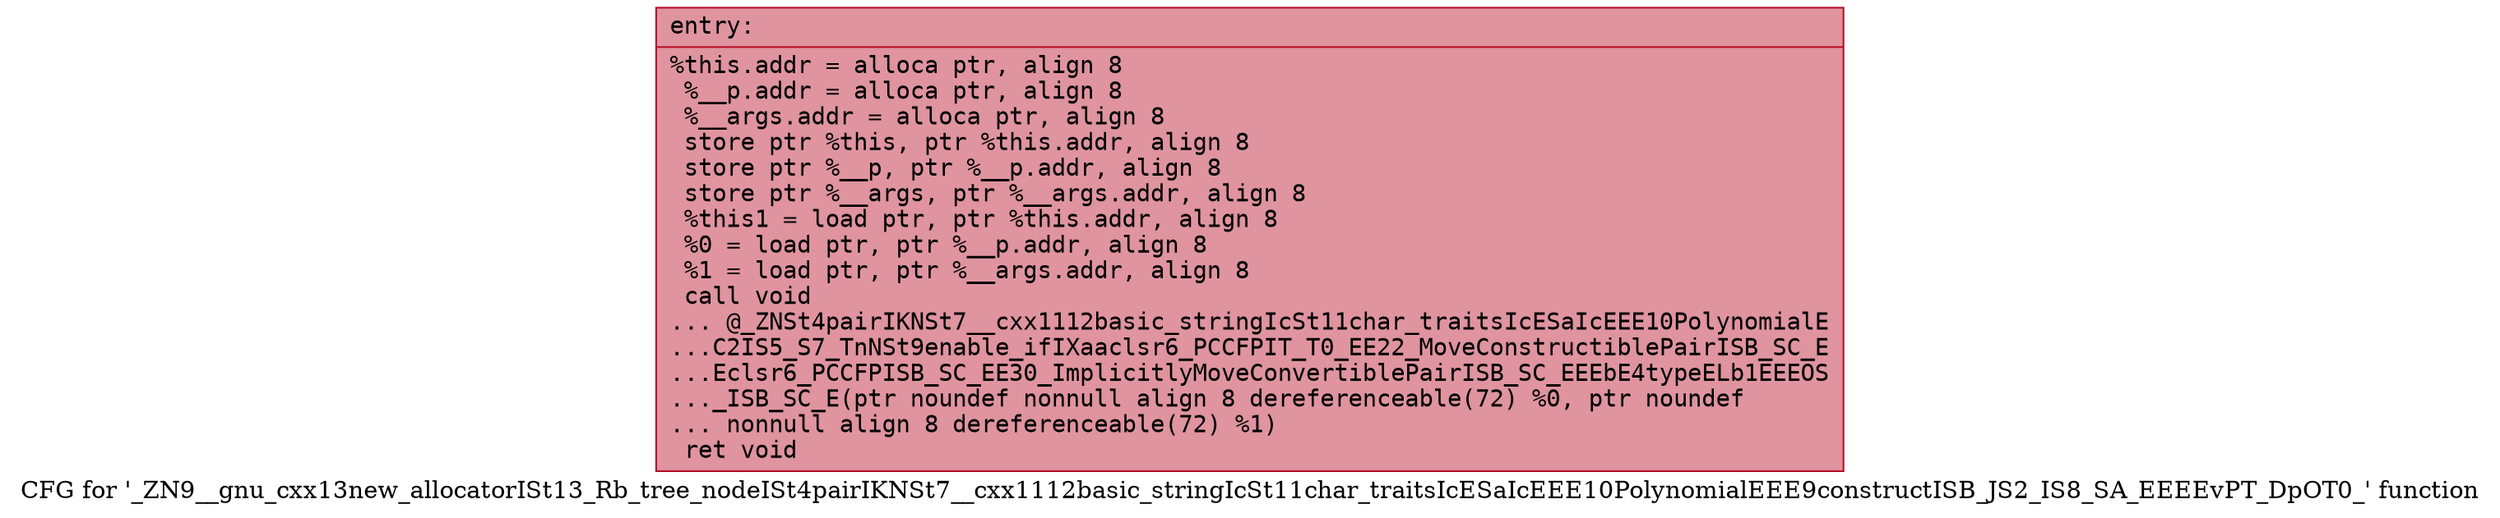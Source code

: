 digraph "CFG for '_ZN9__gnu_cxx13new_allocatorISt13_Rb_tree_nodeISt4pairIKNSt7__cxx1112basic_stringIcSt11char_traitsIcESaIcEEE10PolynomialEEE9constructISB_JS2_IS8_SA_EEEEvPT_DpOT0_' function" {
	label="CFG for '_ZN9__gnu_cxx13new_allocatorISt13_Rb_tree_nodeISt4pairIKNSt7__cxx1112basic_stringIcSt11char_traitsIcESaIcEEE10PolynomialEEE9constructISB_JS2_IS8_SA_EEEEvPT_DpOT0_' function";

	Node0x55dab4713d80 [shape=record,color="#b70d28ff", style=filled, fillcolor="#b70d2870" fontname="Courier",label="{entry:\l|  %this.addr = alloca ptr, align 8\l  %__p.addr = alloca ptr, align 8\l  %__args.addr = alloca ptr, align 8\l  store ptr %this, ptr %this.addr, align 8\l  store ptr %__p, ptr %__p.addr, align 8\l  store ptr %__args, ptr %__args.addr, align 8\l  %this1 = load ptr, ptr %this.addr, align 8\l  %0 = load ptr, ptr %__p.addr, align 8\l  %1 = load ptr, ptr %__args.addr, align 8\l  call void\l... @_ZNSt4pairIKNSt7__cxx1112basic_stringIcSt11char_traitsIcESaIcEEE10PolynomialE\l...C2IS5_S7_TnNSt9enable_ifIXaaclsr6_PCCFPIT_T0_EE22_MoveConstructiblePairISB_SC_E\l...Eclsr6_PCCFPISB_SC_EE30_ImplicitlyMoveConvertiblePairISB_SC_EEEbE4typeELb1EEEOS\l..._ISB_SC_E(ptr noundef nonnull align 8 dereferenceable(72) %0, ptr noundef\l... nonnull align 8 dereferenceable(72) %1)\l  ret void\l}"];
}
